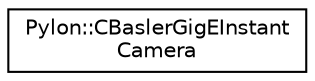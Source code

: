 digraph "Graphical Class Hierarchy"
{
  edge [fontname="Helvetica",fontsize="10",labelfontname="Helvetica",labelfontsize="10"];
  node [fontname="Helvetica",fontsize="10",shape=record];
  rankdir="LR";
  Node1 [label="Pylon::CBaslerGigEInstant\lCamera",height=0.2,width=0.4,color="black", fillcolor="white", style="filled",URL="$class_pylon_1_1_c_basler_gig_e_instant_camera.html",tooltip="Extends the CInstantCamera by GigE specific parameter interface classes and GigE specific methods..."];
}
